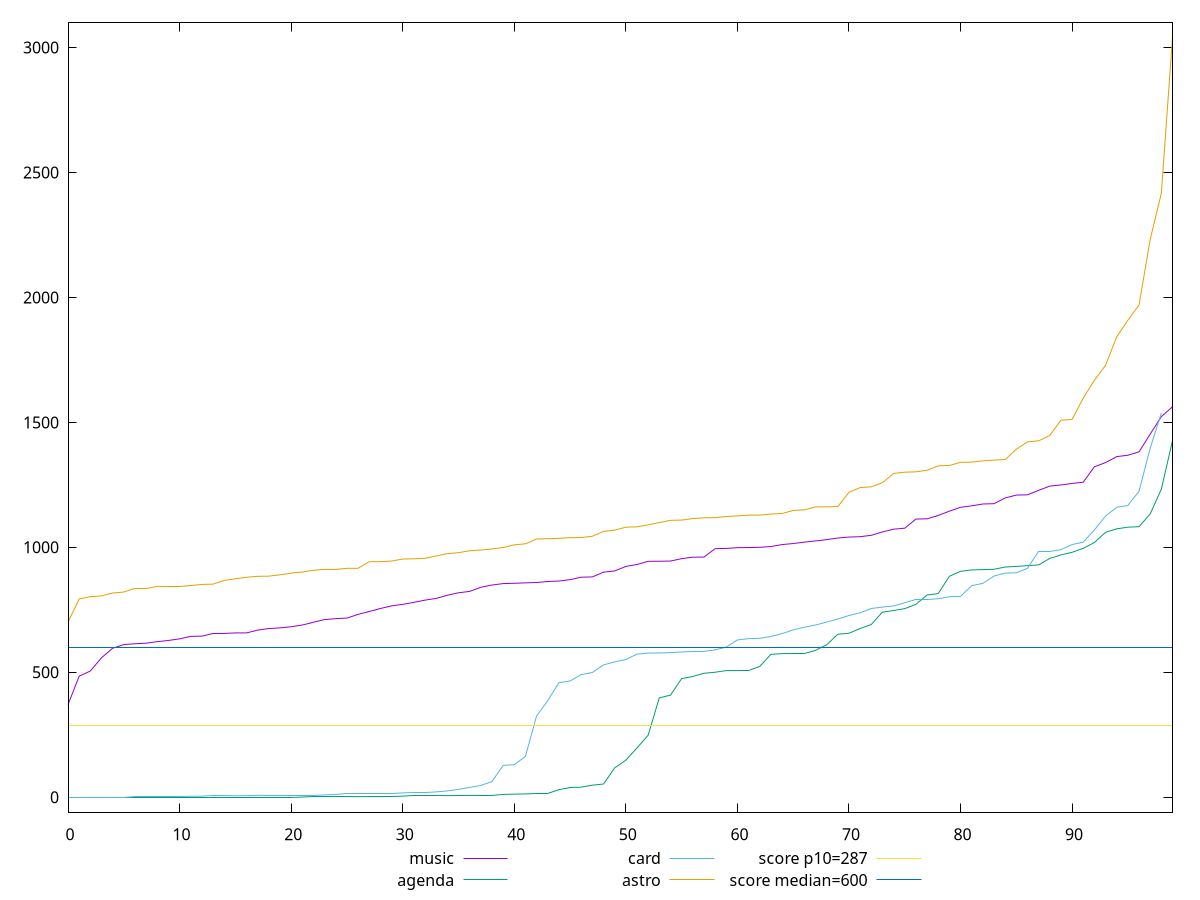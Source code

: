 reset

$music <<EOF
0 370
1 484.22950000000037
2 504.97399999999925
3 557.615499999999
4 596.0640000000012
5 610.5
6 614
7 616.3299999999999
8 622.3230000000003
9 627.1550000000007
10 633.5969999999998
11 643.677999999999
12 644.3999999999996
13 655
14 655.3010000000022
15 657.3484999999991
16 657.4009999999998
17 668.4460000000017
18 674.8850000000011
19 677.5184999999992
20 681.960000000001
21 688.8860000000004
22 700.0000000000009
23 710.7439999999997
24 714.4870000000001
25 716.7394999999979
26 731.5
27 742.9999999999991
28 755.0000000000001
29 765.6244999999999
30 771.5100000000002
31 779.6719999999987
32 788.5
33 795.5710000000017
34 808
35 818
36 823.5
37 840.0399999999995
38 849.0000000000009
39 854.7410000000009
40 856
41 857.6625000000013
42 859.1674999999987
43 862.9685
44 865
45 870.4674999999988
46 880.3834999999999
47 881.5
48 900.5000000000009
49 905.3675000000003
50 923.5
51 931.1760000000004
52 944
53 944.1284999999998
54 945
55 954.4999999999991
56 960.5
57 960.8739999999989
58 994.5000000000009
59 995.5465000000022
60 998.4999999999991
61 998.9780000000001
62 1000
63 1003.1439999999993
64 1010.8920000000007
65 1014.9999999999991
66 1020.6130000000012
67 1025.5
68 1030.7065000000002
69 1037.143000000001
70 1041.000000000001
71 1042.5
72 1048
73 1061.5
74 1072.5
75 1076.499999999999
76 1113
77 1114
78 1127.5
79 1144.6500000000015
80 1159.999999999999
81 1166
82 1173.3805
83 1174.5
84 1197.5
85 1209
86 1210
87 1228
88 1245
89 1249.500000000001
90 1255.6074999999992
91 1260.5855000000001
92 1322.3220000000001
93 1339.2070000000003
94 1362.9999999999982
95 1368.5
96 1382
97 1452.9999999999989
98 1523
99 1562.5
EOF

$agenda <<EOF
0 0
1 0
2 0
3 0
4 0
5 0
6 0
7 0
8 0
9 0
10 0
11 0
12 0
13 0
14 0
15 0
16 0
17 0
18 0
19 0
20 0
21 0.5000000000001137
22 1
23 1
24 1
25 1
26 2
27 2.9999999999998863
28 3
29 3
30 4
31 4.999999999999886
32 5
33 5
34 6
35 6.5
36 6.999999999999773
37 8
38 8
39 10.999999999999773
40 12
41 12.999999999999886
42 13.999999999999886
43 14
44 29.999999999999773
45 38.5
46 40
47 48
48 52.5
49 117
50 148
51 197
52 248
53 397.5
54 408.2275000000009
55 474.434000000002
56 482.9999999999982
57 495.8580000000011
58 500
59 506.5000000000018
60 506.6329999999998
61 506.9999999999991
62 523
63 571.4914999999978
64 574.5
65 575.5
66 575.5
67 587.5
68 610
69 652
70 656
71 675
72 690.9350000000031
73 740.5
74 747
75 754.5
76 771.7429999999999
77 809
78 814.7989999999991
79 884
80 904
81 909.5
82 910.6144999999988
83 911.9584999999997
84 921
85 923.5000000000018
86 926.5
87 929.5195000000001
88 955.5769999999993
89 969.5
90 980
91 996
92 1019
93 1060
94 1074
95 1080.5
96 1082.499999999999
97 1133.5
98 1232.5
99 1426.9009999999998
EOF

$card <<EOF
0 0
1 0
2 0
3 0
4 0
5 0
6 0.9999999999997726
7 0.9999999999998863
8 1
9 1.9999999999998863
10 2.0000000000002274
11 3.5
12 4
13 5
14 5
15 5.238499999999931
16 6
17 7.5
18 7.999999999999773
19 8
20 8
21 8
22 8
23 9
24 11
25 14
26 14
27 14.5
28 15
29 15
30 17
31 18
32 18
33 21
34 25
35 31
36 39
37 46.999999999999886
38 62
39 127
40 130
41 163
42 324.7359999999999
43 386
44 458
45 465
46 490.5
47 498.99999999999955
48 529.5
49 541.2870000000003
50 551
51 572.5
52 576.5
53 577
54 578.5
55 581
56 583.5
57 583.5
58 589.5
59 600.5
60 629.1679999999997
61 634.3825
62 635.7059999999983
63 642.9259999999994
64 654.5
65 669.4585000000002
66 679.9639999999999
67 689
68 700.770999999997
69 712.8539999999994
70 726.9999999999999
71 738
72 755
73 760.8025000000007
74 765.3435
75 778
76 791
77 791
78 794.2105
79 802
80 803.5
81 846.5
82 855.7209999999995
83 885
84 896.4929999999977
85 898
86 916
87 983
88 983
89 990.5
90 1011
91 1020.5
92 1069.5
93 1125.3280000000013
94 1160
95 1167.5
96 1224.5
97 1396.4030000000005
98 1537
EOF

$astro <<EOF
0 700.5
1 793
2 802.5
3 805.5
4 817.0000000000009
5 821
6 836.0000000000007
7 836.0000000000014
8 843.9695000000011
9 844.5
10 844.5000000000009
11 846.9999999999991
12 851.5
13 852.5
14 867.5000000000009
15 873.97
16 880
17 883.8949999999977
18 884.5
19 890
20 896.5
21 901
22 908
23 911.4639999999999
24 911.4999999999991
25 915.9595000000008
26 916
27 942.3785000000007
28 942.4999999999982
29 945.0000000000009
30 953.000000000002
31 954
32 956
33 965.4895000000006
34 974.5
35 978.5
36 986.0000000000014
37 989.0000000000009
38 993.5000000000005
39 999
40 1010
41 1013.8945000000003
42 1033.2700000000004
43 1034.5
44 1036
45 1038.5
46 1039
47 1044.173499999999
48 1063.6844999999996
49 1069
50 1080.5249999999999
51 1082.0000000000002
52 1089.6345000000001
53 1099
54 1108.000000000001
55 1108.8769999999981
56 1115
57 1118.0000000000018
58 1118.5
59 1123.1855000000005
60 1125.6895000000018
61 1128.6894999999995
62 1128.9740000000002
63 1132.9610000000005
64 1135.3720000000012
65 1147.5
66 1149.8869999999997
67 1161.5
68 1162.000000000001
69 1163
70 1219.9999999999995
71 1238.9999999999989
72 1241.9969999999994
73 1258.637000000001
74 1295.7574999999993
75 1300.6365
76 1301.9999999999998
77 1308.455000000001
78 1326.0290000000005
79 1327.5
80 1340.0000000000027
81 1340.962500000002
82 1345.9380000000006
83 1349
84 1350.999999999999
85 1392.5000000000023
86 1422
87 1426.1130000000003
88 1447.853000000001
89 1508.6854999999996
90 1511.499999999999
91 1597.000000000001
92 1668.7520000000002
93 1728.5
94 1842.2320000000009
95 1908.8735
96 1969.5459999999994
97 2232
98 2417.1690000000003
99 3040.482999999999
EOF

set key outside below
set xrange [0:99]
set yrange [-60.80965999999998:3101.2926599999987]
set trange [-60.80965999999998:3101.2926599999987]
set terminal svg size 640, 560 enhanced background rgb 'white'
set output "reports/report_00027_2021-02-24T12-40-31.850Z/total-blocking-time/comparison/sorted/all_raw.svg"

plot $music title "music" with line, \
     $agenda title "agenda" with line, \
     $card title "card" with line, \
     $astro title "astro" with line, \
     287 title "score p10=287", \
     600 title "score median=600"

reset
